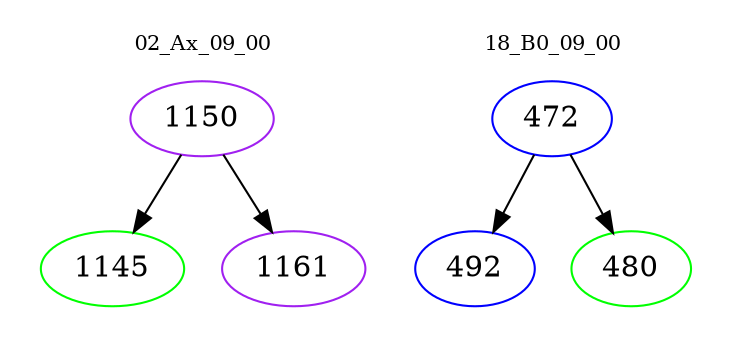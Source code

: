 digraph{
subgraph cluster_0 {
color = white
label = "02_Ax_09_00";
fontsize=10;
T0_1150 [label="1150", color="purple"]
T0_1150 -> T0_1145 [color="black"]
T0_1145 [label="1145", color="green"]
T0_1150 -> T0_1161 [color="black"]
T0_1161 [label="1161", color="purple"]
}
subgraph cluster_1 {
color = white
label = "18_B0_09_00";
fontsize=10;
T1_472 [label="472", color="blue"]
T1_472 -> T1_492 [color="black"]
T1_492 [label="492", color="blue"]
T1_472 -> T1_480 [color="black"]
T1_480 [label="480", color="green"]
}
}
